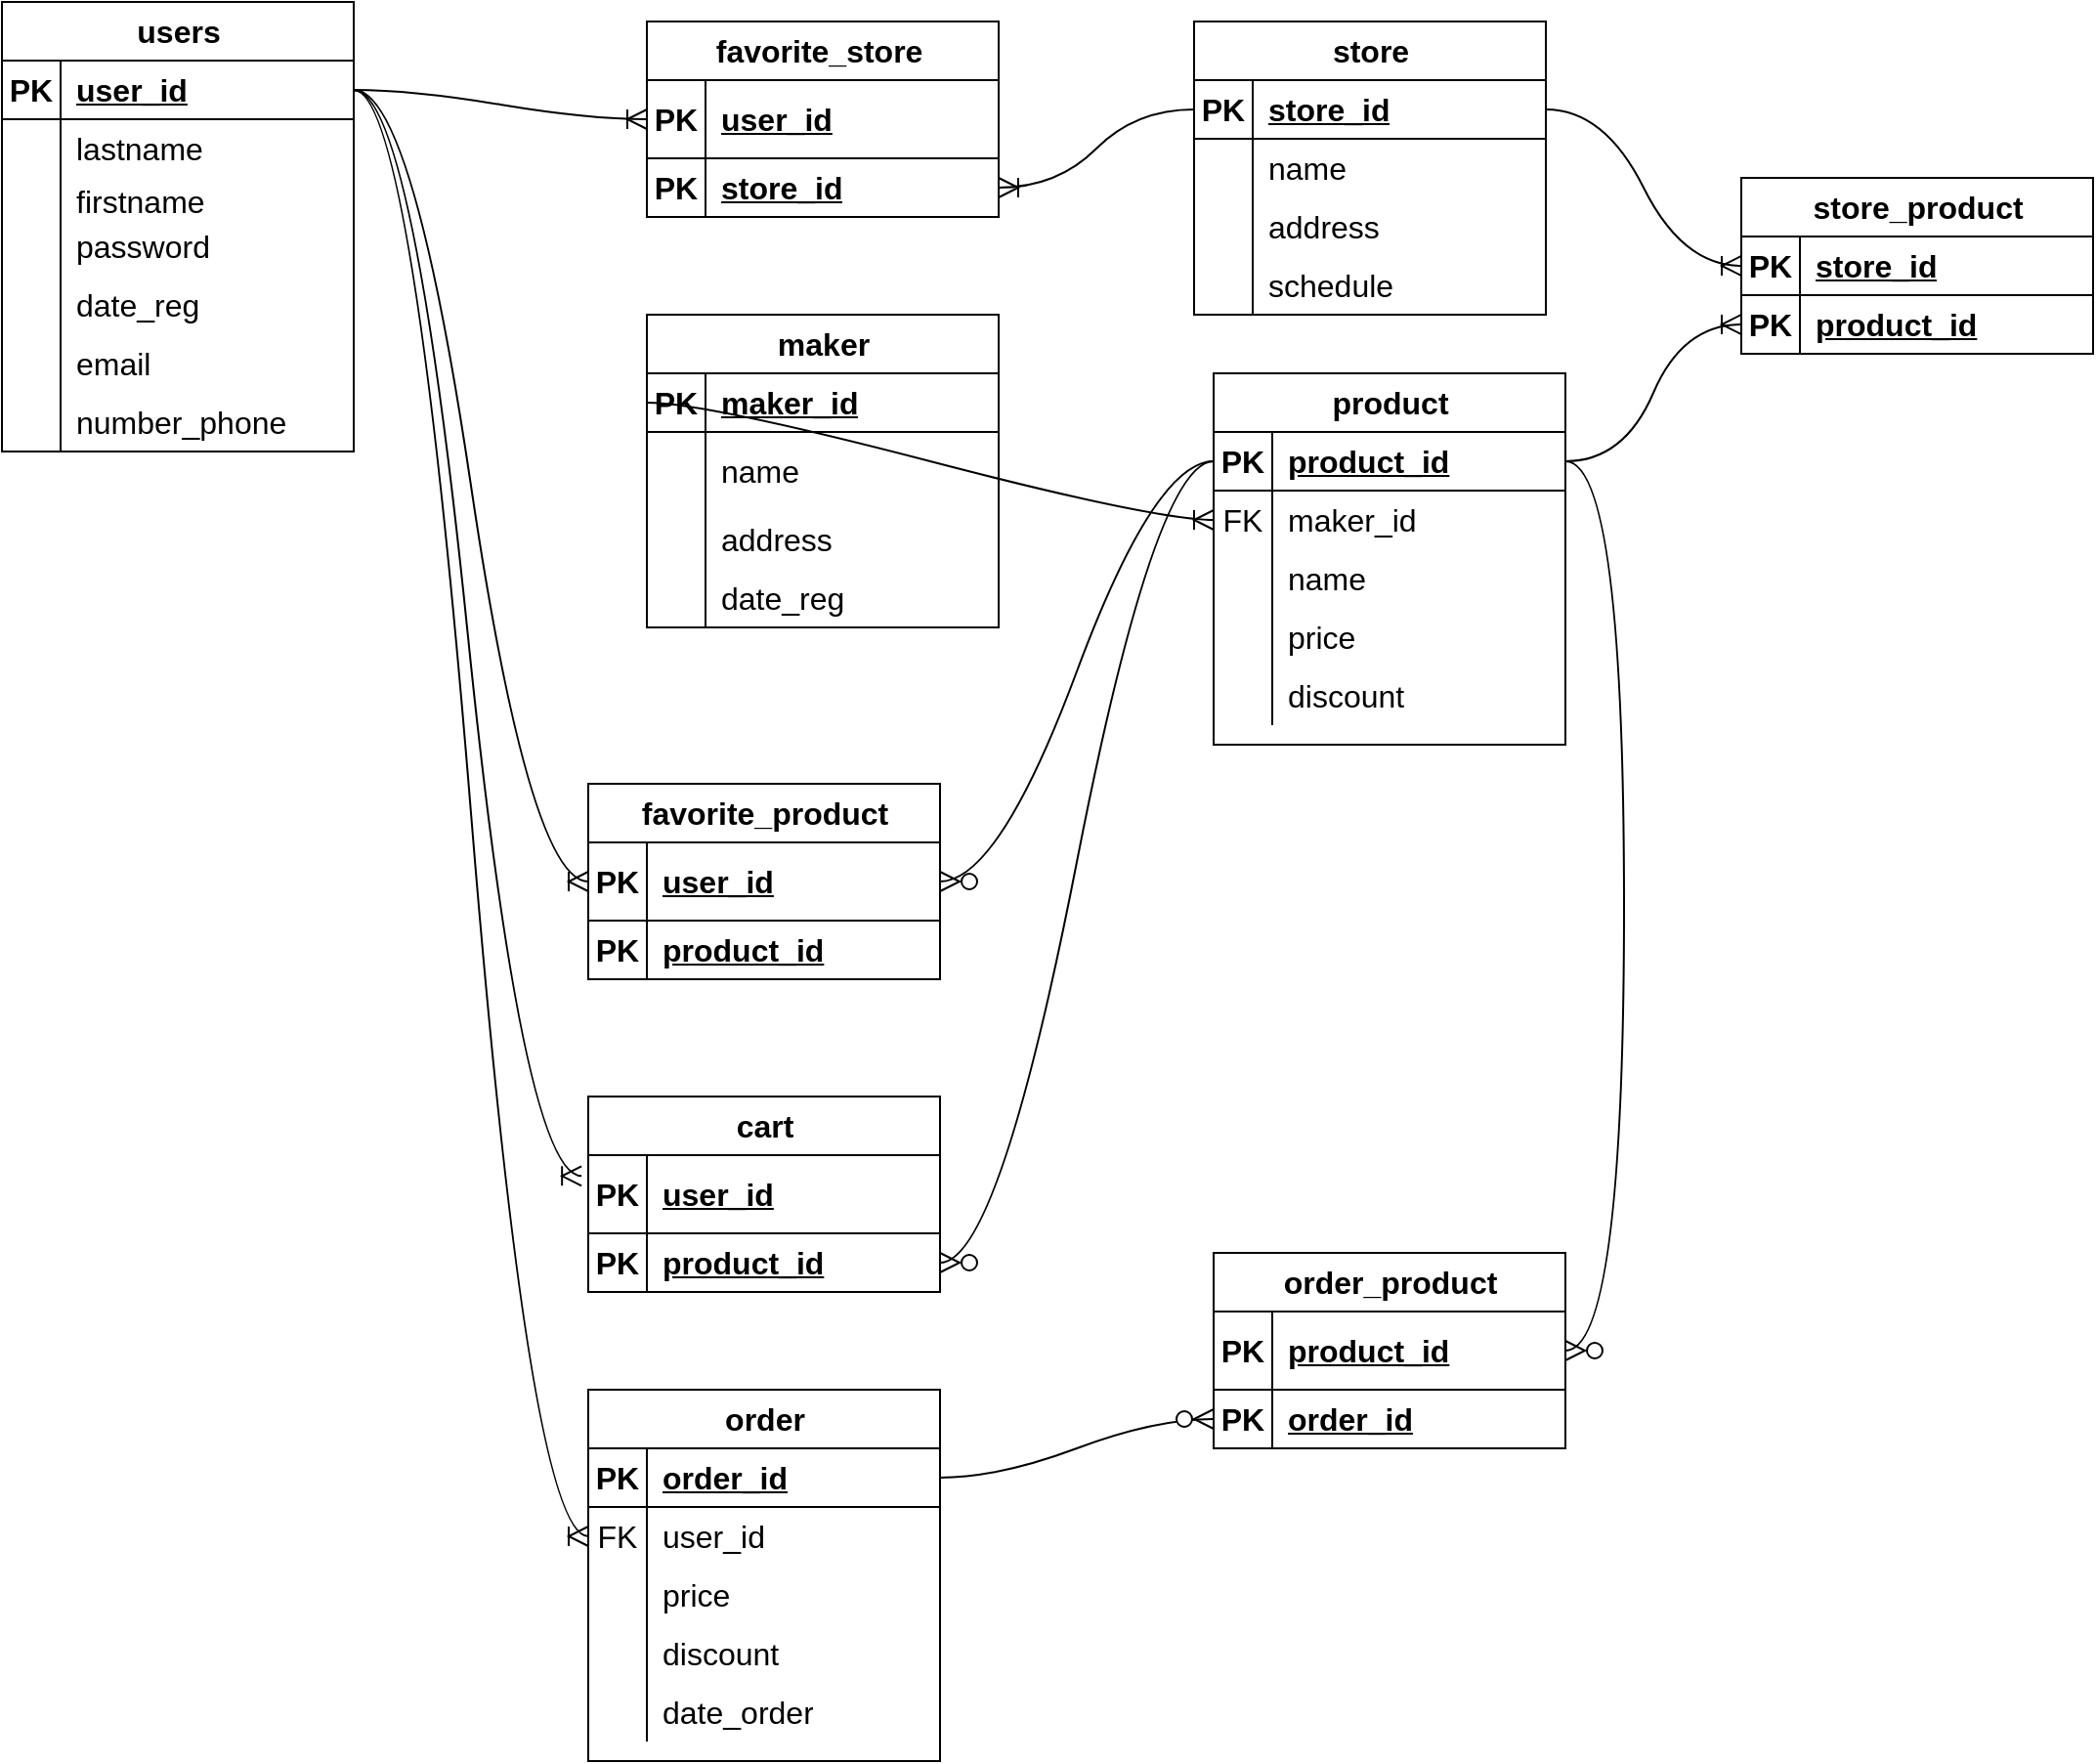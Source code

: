 <mxfile version="23.0.2" type="github">
  <diagram name="Страница — 1" id="n2RdH1B4QRJ-lvapgqqn">
    <mxGraphModel dx="1267" dy="1072" grid="1" gridSize="10" guides="1" tooltips="1" connect="1" arrows="1" fold="1" page="0" pageScale="1" pageWidth="827" pageHeight="1169" math="1" shadow="0">
      <root>
        <mxCell id="0" />
        <mxCell id="1" parent="0" />
        <mxCell id="QqL847LJqmFe5my0Tir4-27" value="users" style="shape=table;startSize=30;container=1;collapsible=1;childLayout=tableLayout;fixedRows=1;rowLines=0;fontStyle=1;align=center;resizeLast=1;html=1;fontSize=16;" vertex="1" parent="1">
          <mxGeometry x="-230" y="-210" width="180" height="230" as="geometry" />
        </mxCell>
        <mxCell id="QqL847LJqmFe5my0Tir4-28" value="" style="shape=tableRow;horizontal=0;startSize=0;swimlaneHead=0;swimlaneBody=0;fillColor=none;collapsible=0;dropTarget=0;points=[[0,0.5],[1,0.5]];portConstraint=eastwest;top=0;left=0;right=0;bottom=1;fontSize=16;" vertex="1" parent="QqL847LJqmFe5my0Tir4-27">
          <mxGeometry y="30" width="180" height="30" as="geometry" />
        </mxCell>
        <mxCell id="QqL847LJqmFe5my0Tir4-29" value="PK" style="shape=partialRectangle;connectable=0;fillColor=none;top=0;left=0;bottom=0;right=0;fontStyle=1;overflow=hidden;whiteSpace=wrap;html=1;fontSize=16;" vertex="1" parent="QqL847LJqmFe5my0Tir4-28">
          <mxGeometry width="30" height="30" as="geometry">
            <mxRectangle width="30" height="30" as="alternateBounds" />
          </mxGeometry>
        </mxCell>
        <mxCell id="QqL847LJqmFe5my0Tir4-30" value="user_id" style="shape=partialRectangle;connectable=0;fillColor=none;top=0;left=0;bottom=0;right=0;align=left;spacingLeft=6;fontStyle=5;overflow=hidden;whiteSpace=wrap;html=1;fontSize=16;" vertex="1" parent="QqL847LJqmFe5my0Tir4-28">
          <mxGeometry x="30" width="150" height="30" as="geometry">
            <mxRectangle width="150" height="30" as="alternateBounds" />
          </mxGeometry>
        </mxCell>
        <mxCell id="QqL847LJqmFe5my0Tir4-31" value="" style="shape=tableRow;horizontal=0;startSize=0;swimlaneHead=0;swimlaneBody=0;fillColor=none;collapsible=0;dropTarget=0;points=[[0,0.5],[1,0.5]];portConstraint=eastwest;top=0;left=0;right=0;bottom=0;fontSize=16;" vertex="1" parent="QqL847LJqmFe5my0Tir4-27">
          <mxGeometry y="60" width="180" height="30" as="geometry" />
        </mxCell>
        <mxCell id="QqL847LJqmFe5my0Tir4-32" value="" style="shape=partialRectangle;connectable=0;fillColor=none;top=0;left=0;bottom=0;right=0;editable=1;overflow=hidden;whiteSpace=wrap;html=1;fontSize=16;" vertex="1" parent="QqL847LJqmFe5my0Tir4-31">
          <mxGeometry width="30" height="30" as="geometry">
            <mxRectangle width="30" height="30" as="alternateBounds" />
          </mxGeometry>
        </mxCell>
        <mxCell id="QqL847LJqmFe5my0Tir4-33" value="lastname" style="shape=partialRectangle;connectable=0;fillColor=none;top=0;left=0;bottom=0;right=0;align=left;spacingLeft=6;overflow=hidden;whiteSpace=wrap;html=1;fontSize=16;" vertex="1" parent="QqL847LJqmFe5my0Tir4-31">
          <mxGeometry x="30" width="150" height="30" as="geometry">
            <mxRectangle width="150" height="30" as="alternateBounds" />
          </mxGeometry>
        </mxCell>
        <mxCell id="QqL847LJqmFe5my0Tir4-34" value="" style="shape=tableRow;horizontal=0;startSize=0;swimlaneHead=0;swimlaneBody=0;fillColor=none;collapsible=0;dropTarget=0;points=[[0,0.5],[1,0.5]];portConstraint=eastwest;top=0;left=0;right=0;bottom=0;fontSize=16;" vertex="1" parent="QqL847LJqmFe5my0Tir4-27">
          <mxGeometry y="90" width="180" height="20" as="geometry" />
        </mxCell>
        <mxCell id="QqL847LJqmFe5my0Tir4-35" value="" style="shape=partialRectangle;connectable=0;fillColor=none;top=0;left=0;bottom=0;right=0;editable=1;overflow=hidden;whiteSpace=wrap;html=1;fontSize=16;" vertex="1" parent="QqL847LJqmFe5my0Tir4-34">
          <mxGeometry width="30" height="20" as="geometry">
            <mxRectangle width="30" height="20" as="alternateBounds" />
          </mxGeometry>
        </mxCell>
        <mxCell id="QqL847LJqmFe5my0Tir4-36" value="firstname" style="shape=partialRectangle;connectable=0;fillColor=none;top=0;left=0;bottom=0;right=0;align=left;spacingLeft=6;overflow=hidden;whiteSpace=wrap;html=1;fontSize=16;" vertex="1" parent="QqL847LJqmFe5my0Tir4-34">
          <mxGeometry x="30" width="150" height="20" as="geometry">
            <mxRectangle width="150" height="20" as="alternateBounds" />
          </mxGeometry>
        </mxCell>
        <mxCell id="QqL847LJqmFe5my0Tir4-37" value="" style="shape=tableRow;horizontal=0;startSize=0;swimlaneHead=0;swimlaneBody=0;fillColor=none;collapsible=0;dropTarget=0;points=[[0,0.5],[1,0.5]];portConstraint=eastwest;top=0;left=0;right=0;bottom=0;fontSize=16;" vertex="1" parent="QqL847LJqmFe5my0Tir4-27">
          <mxGeometry y="110" width="180" height="30" as="geometry" />
        </mxCell>
        <mxCell id="QqL847LJqmFe5my0Tir4-38" value="" style="shape=partialRectangle;connectable=0;fillColor=none;top=0;left=0;bottom=0;right=0;editable=1;overflow=hidden;whiteSpace=wrap;html=1;fontSize=16;" vertex="1" parent="QqL847LJqmFe5my0Tir4-37">
          <mxGeometry width="30" height="30" as="geometry">
            <mxRectangle width="30" height="30" as="alternateBounds" />
          </mxGeometry>
        </mxCell>
        <mxCell id="QqL847LJqmFe5my0Tir4-39" value="password" style="shape=partialRectangle;connectable=0;fillColor=none;top=0;left=0;bottom=0;right=0;align=left;spacingLeft=6;overflow=hidden;whiteSpace=wrap;html=1;fontSize=16;" vertex="1" parent="QqL847LJqmFe5my0Tir4-37">
          <mxGeometry x="30" width="150" height="30" as="geometry">
            <mxRectangle width="150" height="30" as="alternateBounds" />
          </mxGeometry>
        </mxCell>
        <mxCell id="QqL847LJqmFe5my0Tir4-40" value="" style="shape=tableRow;horizontal=0;startSize=0;swimlaneHead=0;swimlaneBody=0;fillColor=none;collapsible=0;dropTarget=0;points=[[0,0.5],[1,0.5]];portConstraint=eastwest;top=0;left=0;right=0;bottom=0;fontSize=16;" vertex="1" parent="QqL847LJqmFe5my0Tir4-27">
          <mxGeometry y="140" width="180" height="30" as="geometry" />
        </mxCell>
        <mxCell id="QqL847LJqmFe5my0Tir4-41" value="" style="shape=partialRectangle;connectable=0;fillColor=none;top=0;left=0;bottom=0;right=0;editable=1;overflow=hidden;whiteSpace=wrap;html=1;fontSize=16;" vertex="1" parent="QqL847LJqmFe5my0Tir4-40">
          <mxGeometry width="30" height="30" as="geometry">
            <mxRectangle width="30" height="30" as="alternateBounds" />
          </mxGeometry>
        </mxCell>
        <mxCell id="QqL847LJqmFe5my0Tir4-42" value="date_reg" style="shape=partialRectangle;connectable=0;fillColor=none;top=0;left=0;bottom=0;right=0;align=left;spacingLeft=6;overflow=hidden;whiteSpace=wrap;html=1;fontSize=16;" vertex="1" parent="QqL847LJqmFe5my0Tir4-40">
          <mxGeometry x="30" width="150" height="30" as="geometry">
            <mxRectangle width="150" height="30" as="alternateBounds" />
          </mxGeometry>
        </mxCell>
        <mxCell id="QqL847LJqmFe5my0Tir4-43" value="" style="shape=tableRow;horizontal=0;startSize=0;swimlaneHead=0;swimlaneBody=0;fillColor=none;collapsible=0;dropTarget=0;points=[[0,0.5],[1,0.5]];portConstraint=eastwest;top=0;left=0;right=0;bottom=0;fontSize=16;" vertex="1" parent="QqL847LJqmFe5my0Tir4-27">
          <mxGeometry y="170" width="180" height="30" as="geometry" />
        </mxCell>
        <mxCell id="QqL847LJqmFe5my0Tir4-44" value="" style="shape=partialRectangle;connectable=0;fillColor=none;top=0;left=0;bottom=0;right=0;editable=1;overflow=hidden;whiteSpace=wrap;html=1;fontSize=16;" vertex="1" parent="QqL847LJqmFe5my0Tir4-43">
          <mxGeometry width="30" height="30" as="geometry">
            <mxRectangle width="30" height="30" as="alternateBounds" />
          </mxGeometry>
        </mxCell>
        <mxCell id="QqL847LJqmFe5my0Tir4-45" value="email" style="shape=partialRectangle;connectable=0;fillColor=none;top=0;left=0;bottom=0;right=0;align=left;spacingLeft=6;overflow=hidden;whiteSpace=wrap;html=1;fontSize=16;" vertex="1" parent="QqL847LJqmFe5my0Tir4-43">
          <mxGeometry x="30" width="150" height="30" as="geometry">
            <mxRectangle width="150" height="30" as="alternateBounds" />
          </mxGeometry>
        </mxCell>
        <mxCell id="QqL847LJqmFe5my0Tir4-46" value="" style="shape=tableRow;horizontal=0;startSize=0;swimlaneHead=0;swimlaneBody=0;fillColor=none;collapsible=0;dropTarget=0;points=[[0,0.5],[1,0.5]];portConstraint=eastwest;top=0;left=0;right=0;bottom=0;fontSize=16;" vertex="1" parent="QqL847LJqmFe5my0Tir4-27">
          <mxGeometry y="200" width="180" height="30" as="geometry" />
        </mxCell>
        <mxCell id="QqL847LJqmFe5my0Tir4-47" value="" style="shape=partialRectangle;connectable=0;fillColor=none;top=0;left=0;bottom=0;right=0;editable=1;overflow=hidden;whiteSpace=wrap;html=1;fontSize=16;" vertex="1" parent="QqL847LJqmFe5my0Tir4-46">
          <mxGeometry width="30" height="30" as="geometry">
            <mxRectangle width="30" height="30" as="alternateBounds" />
          </mxGeometry>
        </mxCell>
        <mxCell id="QqL847LJqmFe5my0Tir4-48" value="number_phone" style="shape=partialRectangle;connectable=0;fillColor=none;top=0;left=0;bottom=0;right=0;align=left;spacingLeft=6;overflow=hidden;whiteSpace=wrap;html=1;fontSize=16;" vertex="1" parent="QqL847LJqmFe5my0Tir4-46">
          <mxGeometry x="30" width="150" height="30" as="geometry">
            <mxRectangle width="150" height="30" as="alternateBounds" />
          </mxGeometry>
        </mxCell>
        <mxCell id="QqL847LJqmFe5my0Tir4-49" value="favorite_store&amp;nbsp;" style="shape=table;startSize=30;container=1;collapsible=1;childLayout=tableLayout;fixedRows=1;rowLines=0;fontStyle=1;align=center;resizeLast=1;html=1;fontSize=16;" vertex="1" parent="1">
          <mxGeometry x="100" y="-200" width="180" height="100" as="geometry" />
        </mxCell>
        <mxCell id="QqL847LJqmFe5my0Tir4-50" value="" style="shape=tableRow;horizontal=0;startSize=0;swimlaneHead=0;swimlaneBody=0;fillColor=none;collapsible=0;dropTarget=0;points=[[0,0.5],[1,0.5]];portConstraint=eastwest;top=0;left=0;right=0;bottom=1;fontSize=16;" vertex="1" parent="QqL847LJqmFe5my0Tir4-49">
          <mxGeometry y="30" width="180" height="40" as="geometry" />
        </mxCell>
        <mxCell id="QqL847LJqmFe5my0Tir4-51" value="PK" style="shape=partialRectangle;connectable=0;fillColor=none;top=0;left=0;bottom=0;right=0;fontStyle=1;overflow=hidden;whiteSpace=wrap;html=1;fontSize=16;" vertex="1" parent="QqL847LJqmFe5my0Tir4-50">
          <mxGeometry width="30" height="40" as="geometry">
            <mxRectangle width="30" height="40" as="alternateBounds" />
          </mxGeometry>
        </mxCell>
        <mxCell id="QqL847LJqmFe5my0Tir4-52" value="user_id" style="shape=partialRectangle;connectable=0;fillColor=none;top=0;left=0;bottom=0;right=0;align=left;spacingLeft=6;fontStyle=5;overflow=hidden;whiteSpace=wrap;html=1;fontSize=16;" vertex="1" parent="QqL847LJqmFe5my0Tir4-50">
          <mxGeometry x="30" width="150" height="40" as="geometry">
            <mxRectangle width="150" height="40" as="alternateBounds" />
          </mxGeometry>
        </mxCell>
        <mxCell id="QqL847LJqmFe5my0Tir4-62" value="" style="shape=tableRow;horizontal=0;startSize=0;swimlaneHead=0;swimlaneBody=0;fillColor=none;collapsible=0;dropTarget=0;points=[[0,0.5],[1,0.5]];portConstraint=eastwest;top=0;left=0;right=0;bottom=1;fontSize=16;" vertex="1" parent="QqL847LJqmFe5my0Tir4-49">
          <mxGeometry y="70" width="180" height="30" as="geometry" />
        </mxCell>
        <mxCell id="QqL847LJqmFe5my0Tir4-63" value="PK" style="shape=partialRectangle;connectable=0;fillColor=none;top=0;left=0;bottom=0;right=0;fontStyle=1;overflow=hidden;whiteSpace=wrap;html=1;fontSize=16;" vertex="1" parent="QqL847LJqmFe5my0Tir4-62">
          <mxGeometry width="30" height="30" as="geometry">
            <mxRectangle width="30" height="30" as="alternateBounds" />
          </mxGeometry>
        </mxCell>
        <mxCell id="QqL847LJqmFe5my0Tir4-64" value="store_id" style="shape=partialRectangle;connectable=0;fillColor=none;top=0;left=0;bottom=0;right=0;align=left;spacingLeft=6;fontStyle=5;overflow=hidden;whiteSpace=wrap;html=1;fontSize=16;" vertex="1" parent="QqL847LJqmFe5my0Tir4-62">
          <mxGeometry x="30" width="150" height="30" as="geometry">
            <mxRectangle width="150" height="30" as="alternateBounds" />
          </mxGeometry>
        </mxCell>
        <mxCell id="QqL847LJqmFe5my0Tir4-151" value="favorite_product" style="shape=table;startSize=30;container=1;collapsible=1;childLayout=tableLayout;fixedRows=1;rowLines=0;fontStyle=1;align=center;resizeLast=1;html=1;fontSize=16;" vertex="1" parent="1">
          <mxGeometry x="70" y="190" width="180" height="100" as="geometry" />
        </mxCell>
        <mxCell id="QqL847LJqmFe5my0Tir4-152" value="" style="shape=tableRow;horizontal=0;startSize=0;swimlaneHead=0;swimlaneBody=0;fillColor=none;collapsible=0;dropTarget=0;points=[[0,0.5],[1,0.5]];portConstraint=eastwest;top=0;left=0;right=0;bottom=1;fontSize=16;" vertex="1" parent="QqL847LJqmFe5my0Tir4-151">
          <mxGeometry y="30" width="180" height="40" as="geometry" />
        </mxCell>
        <mxCell id="QqL847LJqmFe5my0Tir4-153" value="PK" style="shape=partialRectangle;connectable=0;fillColor=none;top=0;left=0;bottom=0;right=0;fontStyle=1;overflow=hidden;whiteSpace=wrap;html=1;fontSize=16;" vertex="1" parent="QqL847LJqmFe5my0Tir4-152">
          <mxGeometry width="30" height="40" as="geometry">
            <mxRectangle width="30" height="40" as="alternateBounds" />
          </mxGeometry>
        </mxCell>
        <mxCell id="QqL847LJqmFe5my0Tir4-154" value="user_id" style="shape=partialRectangle;connectable=0;fillColor=none;top=0;left=0;bottom=0;right=0;align=left;spacingLeft=6;fontStyle=5;overflow=hidden;whiteSpace=wrap;html=1;fontSize=16;" vertex="1" parent="QqL847LJqmFe5my0Tir4-152">
          <mxGeometry x="30" width="150" height="40" as="geometry">
            <mxRectangle width="150" height="40" as="alternateBounds" />
          </mxGeometry>
        </mxCell>
        <mxCell id="QqL847LJqmFe5my0Tir4-155" value="" style="shape=tableRow;horizontal=0;startSize=0;swimlaneHead=0;swimlaneBody=0;fillColor=none;collapsible=0;dropTarget=0;points=[[0,0.5],[1,0.5]];portConstraint=eastwest;top=0;left=0;right=0;bottom=1;fontSize=16;" vertex="1" parent="QqL847LJqmFe5my0Tir4-151">
          <mxGeometry y="70" width="180" height="30" as="geometry" />
        </mxCell>
        <mxCell id="QqL847LJqmFe5my0Tir4-156" value="PK" style="shape=partialRectangle;connectable=0;fillColor=none;top=0;left=0;bottom=0;right=0;fontStyle=1;overflow=hidden;whiteSpace=wrap;html=1;fontSize=16;" vertex="1" parent="QqL847LJqmFe5my0Tir4-155">
          <mxGeometry width="30" height="30" as="geometry">
            <mxRectangle width="30" height="30" as="alternateBounds" />
          </mxGeometry>
        </mxCell>
        <mxCell id="QqL847LJqmFe5my0Tir4-157" value="product_id" style="shape=partialRectangle;connectable=0;fillColor=none;top=0;left=0;bottom=0;right=0;align=left;spacingLeft=6;fontStyle=5;overflow=hidden;whiteSpace=wrap;html=1;fontSize=16;" vertex="1" parent="QqL847LJqmFe5my0Tir4-155">
          <mxGeometry x="30" width="150" height="30" as="geometry">
            <mxRectangle width="150" height="30" as="alternateBounds" />
          </mxGeometry>
        </mxCell>
        <mxCell id="QqL847LJqmFe5my0Tir4-195" value="order_product" style="shape=table;startSize=30;container=1;collapsible=1;childLayout=tableLayout;fixedRows=1;rowLines=0;fontStyle=1;align=center;resizeLast=1;html=1;fontSize=16;" vertex="1" parent="1">
          <mxGeometry x="390" y="430" width="180" height="100" as="geometry" />
        </mxCell>
        <mxCell id="QqL847LJqmFe5my0Tir4-196" value="" style="shape=tableRow;horizontal=0;startSize=0;swimlaneHead=0;swimlaneBody=0;fillColor=none;collapsible=0;dropTarget=0;points=[[0,0.5],[1,0.5]];portConstraint=eastwest;top=0;left=0;right=0;bottom=1;fontSize=16;" vertex="1" parent="QqL847LJqmFe5my0Tir4-195">
          <mxGeometry y="30" width="180" height="40" as="geometry" />
        </mxCell>
        <mxCell id="QqL847LJqmFe5my0Tir4-197" value="PK" style="shape=partialRectangle;connectable=0;fillColor=none;top=0;left=0;bottom=0;right=0;fontStyle=1;overflow=hidden;whiteSpace=wrap;html=1;fontSize=16;" vertex="1" parent="QqL847LJqmFe5my0Tir4-196">
          <mxGeometry width="30" height="40" as="geometry">
            <mxRectangle width="30" height="40" as="alternateBounds" />
          </mxGeometry>
        </mxCell>
        <mxCell id="QqL847LJqmFe5my0Tir4-198" value="product_id" style="shape=partialRectangle;connectable=0;fillColor=none;top=0;left=0;bottom=0;right=0;align=left;spacingLeft=6;fontStyle=5;overflow=hidden;whiteSpace=wrap;html=1;fontSize=16;" vertex="1" parent="QqL847LJqmFe5my0Tir4-196">
          <mxGeometry x="30" width="150" height="40" as="geometry">
            <mxRectangle width="150" height="40" as="alternateBounds" />
          </mxGeometry>
        </mxCell>
        <mxCell id="QqL847LJqmFe5my0Tir4-199" value="" style="shape=tableRow;horizontal=0;startSize=0;swimlaneHead=0;swimlaneBody=0;fillColor=none;collapsible=0;dropTarget=0;points=[[0,0.5],[1,0.5]];portConstraint=eastwest;top=0;left=0;right=0;bottom=1;fontSize=16;" vertex="1" parent="QqL847LJqmFe5my0Tir4-195">
          <mxGeometry y="70" width="180" height="30" as="geometry" />
        </mxCell>
        <mxCell id="QqL847LJqmFe5my0Tir4-200" value="PK" style="shape=partialRectangle;connectable=0;fillColor=none;top=0;left=0;bottom=0;right=0;fontStyle=1;overflow=hidden;whiteSpace=wrap;html=1;fontSize=16;" vertex="1" parent="QqL847LJqmFe5my0Tir4-199">
          <mxGeometry width="30" height="30" as="geometry">
            <mxRectangle width="30" height="30" as="alternateBounds" />
          </mxGeometry>
        </mxCell>
        <mxCell id="QqL847LJqmFe5my0Tir4-201" value="order_id" style="shape=partialRectangle;connectable=0;fillColor=none;top=0;left=0;bottom=0;right=0;align=left;spacingLeft=6;fontStyle=5;overflow=hidden;whiteSpace=wrap;html=1;fontSize=16;" vertex="1" parent="QqL847LJqmFe5my0Tir4-199">
          <mxGeometry x="30" width="150" height="30" as="geometry">
            <mxRectangle width="150" height="30" as="alternateBounds" />
          </mxGeometry>
        </mxCell>
        <mxCell id="QqL847LJqmFe5my0Tir4-158" value="cart" style="shape=table;startSize=30;container=1;collapsible=1;childLayout=tableLayout;fixedRows=1;rowLines=0;fontStyle=1;align=center;resizeLast=1;html=1;fontSize=16;" vertex="1" parent="1">
          <mxGeometry x="70" y="350" width="180" height="100" as="geometry" />
        </mxCell>
        <mxCell id="QqL847LJqmFe5my0Tir4-159" value="" style="shape=tableRow;horizontal=0;startSize=0;swimlaneHead=0;swimlaneBody=0;fillColor=none;collapsible=0;dropTarget=0;points=[[0,0.5],[1,0.5]];portConstraint=eastwest;top=0;left=0;right=0;bottom=1;fontSize=16;" vertex="1" parent="QqL847LJqmFe5my0Tir4-158">
          <mxGeometry y="30" width="180" height="40" as="geometry" />
        </mxCell>
        <mxCell id="QqL847LJqmFe5my0Tir4-160" value="PK" style="shape=partialRectangle;connectable=0;fillColor=none;top=0;left=0;bottom=0;right=0;fontStyle=1;overflow=hidden;whiteSpace=wrap;html=1;fontSize=16;" vertex="1" parent="QqL847LJqmFe5my0Tir4-159">
          <mxGeometry width="30" height="40" as="geometry">
            <mxRectangle width="30" height="40" as="alternateBounds" />
          </mxGeometry>
        </mxCell>
        <mxCell id="QqL847LJqmFe5my0Tir4-161" value="user_id" style="shape=partialRectangle;connectable=0;fillColor=none;top=0;left=0;bottom=0;right=0;align=left;spacingLeft=6;fontStyle=5;overflow=hidden;whiteSpace=wrap;html=1;fontSize=16;" vertex="1" parent="QqL847LJqmFe5my0Tir4-159">
          <mxGeometry x="30" width="150" height="40" as="geometry">
            <mxRectangle width="150" height="40" as="alternateBounds" />
          </mxGeometry>
        </mxCell>
        <mxCell id="QqL847LJqmFe5my0Tir4-162" value="" style="shape=tableRow;horizontal=0;startSize=0;swimlaneHead=0;swimlaneBody=0;fillColor=none;collapsible=0;dropTarget=0;points=[[0,0.5],[1,0.5]];portConstraint=eastwest;top=0;left=0;right=0;bottom=1;fontSize=16;" vertex="1" parent="QqL847LJqmFe5my0Tir4-158">
          <mxGeometry y="70" width="180" height="30" as="geometry" />
        </mxCell>
        <mxCell id="QqL847LJqmFe5my0Tir4-163" value="PK" style="shape=partialRectangle;connectable=0;fillColor=none;top=0;left=0;bottom=0;right=0;fontStyle=1;overflow=hidden;whiteSpace=wrap;html=1;fontSize=16;" vertex="1" parent="QqL847LJqmFe5my0Tir4-162">
          <mxGeometry width="30" height="30" as="geometry">
            <mxRectangle width="30" height="30" as="alternateBounds" />
          </mxGeometry>
        </mxCell>
        <mxCell id="QqL847LJqmFe5my0Tir4-164" value="product_id" style="shape=partialRectangle;connectable=0;fillColor=none;top=0;left=0;bottom=0;right=0;align=left;spacingLeft=6;fontStyle=5;overflow=hidden;whiteSpace=wrap;html=1;fontSize=16;" vertex="1" parent="QqL847LJqmFe5my0Tir4-162">
          <mxGeometry x="30" width="150" height="30" as="geometry">
            <mxRectangle width="150" height="30" as="alternateBounds" />
          </mxGeometry>
        </mxCell>
        <mxCell id="QqL847LJqmFe5my0Tir4-69" value="store" style="shape=table;startSize=30;container=1;collapsible=1;childLayout=tableLayout;fixedRows=1;rowLines=0;fontStyle=1;align=center;resizeLast=1;html=1;fontSize=16;" vertex="1" parent="1">
          <mxGeometry x="380" y="-200" width="180" height="150" as="geometry" />
        </mxCell>
        <mxCell id="QqL847LJqmFe5my0Tir4-70" value="" style="shape=tableRow;horizontal=0;startSize=0;swimlaneHead=0;swimlaneBody=0;fillColor=none;collapsible=0;dropTarget=0;points=[[0,0.5],[1,0.5]];portConstraint=eastwest;top=0;left=0;right=0;bottom=1;fontSize=16;" vertex="1" parent="QqL847LJqmFe5my0Tir4-69">
          <mxGeometry y="30" width="180" height="30" as="geometry" />
        </mxCell>
        <mxCell id="QqL847LJqmFe5my0Tir4-71" value="PK" style="shape=partialRectangle;connectable=0;fillColor=none;top=0;left=0;bottom=0;right=0;fontStyle=1;overflow=hidden;whiteSpace=wrap;html=1;fontSize=16;" vertex="1" parent="QqL847LJqmFe5my0Tir4-70">
          <mxGeometry width="30" height="30" as="geometry">
            <mxRectangle width="30" height="30" as="alternateBounds" />
          </mxGeometry>
        </mxCell>
        <mxCell id="QqL847LJqmFe5my0Tir4-72" value="store_id" style="shape=partialRectangle;connectable=0;fillColor=none;top=0;left=0;bottom=0;right=0;align=left;spacingLeft=6;fontStyle=5;overflow=hidden;whiteSpace=wrap;html=1;fontSize=16;" vertex="1" parent="QqL847LJqmFe5my0Tir4-70">
          <mxGeometry x="30" width="150" height="30" as="geometry">
            <mxRectangle width="150" height="30" as="alternateBounds" />
          </mxGeometry>
        </mxCell>
        <mxCell id="QqL847LJqmFe5my0Tir4-73" value="" style="shape=tableRow;horizontal=0;startSize=0;swimlaneHead=0;swimlaneBody=0;fillColor=none;collapsible=0;dropTarget=0;points=[[0,0.5],[1,0.5]];portConstraint=eastwest;top=0;left=0;right=0;bottom=0;fontSize=16;" vertex="1" parent="QqL847LJqmFe5my0Tir4-69">
          <mxGeometry y="60" width="180" height="30" as="geometry" />
        </mxCell>
        <mxCell id="QqL847LJqmFe5my0Tir4-74" value="" style="shape=partialRectangle;connectable=0;fillColor=none;top=0;left=0;bottom=0;right=0;editable=1;overflow=hidden;whiteSpace=wrap;html=1;fontSize=16;" vertex="1" parent="QqL847LJqmFe5my0Tir4-73">
          <mxGeometry width="30" height="30" as="geometry">
            <mxRectangle width="30" height="30" as="alternateBounds" />
          </mxGeometry>
        </mxCell>
        <mxCell id="QqL847LJqmFe5my0Tir4-75" value="name" style="shape=partialRectangle;connectable=0;fillColor=none;top=0;left=0;bottom=0;right=0;align=left;spacingLeft=6;overflow=hidden;whiteSpace=wrap;html=1;fontSize=16;" vertex="1" parent="QqL847LJqmFe5my0Tir4-73">
          <mxGeometry x="30" width="150" height="30" as="geometry">
            <mxRectangle width="150" height="30" as="alternateBounds" />
          </mxGeometry>
        </mxCell>
        <mxCell id="QqL847LJqmFe5my0Tir4-76" value="" style="shape=tableRow;horizontal=0;startSize=0;swimlaneHead=0;swimlaneBody=0;fillColor=none;collapsible=0;dropTarget=0;points=[[0,0.5],[1,0.5]];portConstraint=eastwest;top=0;left=0;right=0;bottom=0;fontSize=16;" vertex="1" parent="QqL847LJqmFe5my0Tir4-69">
          <mxGeometry y="90" width="180" height="30" as="geometry" />
        </mxCell>
        <mxCell id="QqL847LJqmFe5my0Tir4-77" value="" style="shape=partialRectangle;connectable=0;fillColor=none;top=0;left=0;bottom=0;right=0;editable=1;overflow=hidden;whiteSpace=wrap;html=1;fontSize=16;" vertex="1" parent="QqL847LJqmFe5my0Tir4-76">
          <mxGeometry width="30" height="30" as="geometry">
            <mxRectangle width="30" height="30" as="alternateBounds" />
          </mxGeometry>
        </mxCell>
        <mxCell id="QqL847LJqmFe5my0Tir4-78" value="address" style="shape=partialRectangle;connectable=0;fillColor=none;top=0;left=0;bottom=0;right=0;align=left;spacingLeft=6;overflow=hidden;whiteSpace=wrap;html=1;fontSize=16;" vertex="1" parent="QqL847LJqmFe5my0Tir4-76">
          <mxGeometry x="30" width="150" height="30" as="geometry">
            <mxRectangle width="150" height="30" as="alternateBounds" />
          </mxGeometry>
        </mxCell>
        <mxCell id="QqL847LJqmFe5my0Tir4-79" value="" style="shape=tableRow;horizontal=0;startSize=0;swimlaneHead=0;swimlaneBody=0;fillColor=none;collapsible=0;dropTarget=0;points=[[0,0.5],[1,0.5]];portConstraint=eastwest;top=0;left=0;right=0;bottom=0;fontSize=16;" vertex="1" parent="QqL847LJqmFe5my0Tir4-69">
          <mxGeometry y="120" width="180" height="30" as="geometry" />
        </mxCell>
        <mxCell id="QqL847LJqmFe5my0Tir4-80" value="" style="shape=partialRectangle;connectable=0;fillColor=none;top=0;left=0;bottom=0;right=0;editable=1;overflow=hidden;whiteSpace=wrap;html=1;fontSize=16;" vertex="1" parent="QqL847LJqmFe5my0Tir4-79">
          <mxGeometry width="30" height="30" as="geometry">
            <mxRectangle width="30" height="30" as="alternateBounds" />
          </mxGeometry>
        </mxCell>
        <mxCell id="QqL847LJqmFe5my0Tir4-81" value="schedule" style="shape=partialRectangle;connectable=0;fillColor=none;top=0;left=0;bottom=0;right=0;align=left;spacingLeft=6;overflow=hidden;whiteSpace=wrap;html=1;fontSize=16;" vertex="1" parent="QqL847LJqmFe5my0Tir4-79">
          <mxGeometry x="30" width="150" height="30" as="geometry">
            <mxRectangle width="150" height="30" as="alternateBounds" />
          </mxGeometry>
        </mxCell>
        <mxCell id="QqL847LJqmFe5my0Tir4-86" value="" style="edgeStyle=entityRelationEdgeStyle;fontSize=12;html=1;endArrow=ERoneToMany;rounded=0;startSize=8;endSize=8;curved=1;exitX=0;exitY=0.5;exitDx=0;exitDy=0;entryX=1;entryY=0.5;entryDx=0;entryDy=0;" edge="1" parent="1" source="QqL847LJqmFe5my0Tir4-70" target="QqL847LJqmFe5my0Tir4-62">
          <mxGeometry width="100" height="100" relative="1" as="geometry">
            <mxPoint x="330" y="-165" as="sourcePoint" />
            <mxPoint x="210" y="-320" as="targetPoint" />
            <Array as="points">
              <mxPoint x="370" y="-150" />
            </Array>
          </mxGeometry>
        </mxCell>
        <mxCell id="QqL847LJqmFe5my0Tir4-87" value="" style="edgeStyle=entityRelationEdgeStyle;fontSize=12;html=1;endArrow=ERoneToMany;rounded=0;startSize=8;endSize=8;curved=1;entryX=0;entryY=0.5;entryDx=0;entryDy=0;" edge="1" parent="1" source="QqL847LJqmFe5my0Tir4-28" target="QqL847LJqmFe5my0Tir4-50">
          <mxGeometry width="100" height="100" relative="1" as="geometry">
            <mxPoint x="160" y="-245" as="sourcePoint" />
            <mxPoint x="10" y="-260" as="targetPoint" />
            <Array as="points">
              <mxPoint x="180" y="-320" />
            </Array>
          </mxGeometry>
        </mxCell>
        <mxCell id="QqL847LJqmFe5my0Tir4-167" value="" style="edgeStyle=entityRelationEdgeStyle;fontSize=12;html=1;endArrow=ERoneToMany;rounded=0;startSize=8;endSize=8;curved=1;exitX=1;exitY=0.5;exitDx=0;exitDy=0;entryX=-0.019;entryY=0.266;entryDx=0;entryDy=0;entryPerimeter=0;" edge="1" parent="1" source="QqL847LJqmFe5my0Tir4-28" target="QqL847LJqmFe5my0Tir4-159">
          <mxGeometry width="100" height="100" relative="1" as="geometry">
            <mxPoint x="-40" y="-155" as="sourcePoint" />
            <mxPoint x="30" y="260" as="targetPoint" />
            <Array as="points">
              <mxPoint x="190" y="-310" />
            </Array>
          </mxGeometry>
        </mxCell>
        <mxCell id="QqL847LJqmFe5my0Tir4-193" value="" style="edgeStyle=entityRelationEdgeStyle;fontSize=12;html=1;endArrow=ERoneToMany;rounded=0;startSize=8;endSize=8;curved=1;entryX=0;entryY=0.5;entryDx=0;entryDy=0;" edge="1" parent="1" source="QqL847LJqmFe5my0Tir4-28" target="QqL847LJqmFe5my0Tir4-175">
          <mxGeometry width="100" height="100" relative="1" as="geometry">
            <mxPoint x="-40" y="-155" as="sourcePoint" />
            <mxPoint x="77" y="401" as="targetPoint" />
            <Array as="points">
              <mxPoint x="200" y="-300" />
            </Array>
          </mxGeometry>
        </mxCell>
        <mxCell id="QqL847LJqmFe5my0Tir4-168" value="" style="edgeStyle=entityRelationEdgeStyle;fontSize=12;html=1;endArrow=ERoneToMany;rounded=0;startSize=8;endSize=8;curved=1;entryX=0;entryY=0.5;entryDx=0;entryDy=0;exitX=1;exitY=0.5;exitDx=0;exitDy=0;" edge="1" parent="1" source="QqL847LJqmFe5my0Tir4-28" target="QqL847LJqmFe5my0Tir4-152">
          <mxGeometry width="100" height="100" relative="1" as="geometry">
            <mxPoint x="-30" y="-145" as="sourcePoint" />
            <mxPoint x="120" y="-130" as="targetPoint" />
            <Array as="points">
              <mxPoint x="200" y="-300" />
              <mxPoint x="50" y="250" />
            </Array>
          </mxGeometry>
        </mxCell>
        <mxCell id="QqL847LJqmFe5my0Tir4-88" value="product" style="shape=table;startSize=30;container=1;collapsible=1;childLayout=tableLayout;fixedRows=1;rowLines=0;fontStyle=1;align=center;resizeLast=1;html=1;fontSize=16;" vertex="1" parent="1">
          <mxGeometry x="390" y="-20" width="180" height="190" as="geometry" />
        </mxCell>
        <mxCell id="QqL847LJqmFe5my0Tir4-89" value="" style="shape=tableRow;horizontal=0;startSize=0;swimlaneHead=0;swimlaneBody=0;fillColor=none;collapsible=0;dropTarget=0;points=[[0,0.5],[1,0.5]];portConstraint=eastwest;top=0;left=0;right=0;bottom=1;fontSize=16;" vertex="1" parent="QqL847LJqmFe5my0Tir4-88">
          <mxGeometry y="30" width="180" height="30" as="geometry" />
        </mxCell>
        <mxCell id="QqL847LJqmFe5my0Tir4-90" value="PK" style="shape=partialRectangle;connectable=0;fillColor=none;top=0;left=0;bottom=0;right=0;fontStyle=1;overflow=hidden;whiteSpace=wrap;html=1;fontSize=16;" vertex="1" parent="QqL847LJqmFe5my0Tir4-89">
          <mxGeometry width="30" height="30" as="geometry">
            <mxRectangle width="30" height="30" as="alternateBounds" />
          </mxGeometry>
        </mxCell>
        <mxCell id="QqL847LJqmFe5my0Tir4-91" value="product_id" style="shape=partialRectangle;connectable=0;fillColor=none;top=0;left=0;bottom=0;right=0;align=left;spacingLeft=6;fontStyle=5;overflow=hidden;whiteSpace=wrap;html=1;fontSize=16;" vertex="1" parent="QqL847LJqmFe5my0Tir4-89">
          <mxGeometry x="30" width="150" height="30" as="geometry">
            <mxRectangle width="150" height="30" as="alternateBounds" />
          </mxGeometry>
        </mxCell>
        <mxCell id="QqL847LJqmFe5my0Tir4-114" value="" style="shape=tableRow;horizontal=0;startSize=0;swimlaneHead=0;swimlaneBody=0;fillColor=none;collapsible=0;dropTarget=0;points=[[0,0.5],[1,0.5]];portConstraint=eastwest;top=0;left=0;right=0;bottom=0;fontSize=16;" vertex="1" parent="QqL847LJqmFe5my0Tir4-88">
          <mxGeometry y="60" width="180" height="30" as="geometry" />
        </mxCell>
        <mxCell id="QqL847LJqmFe5my0Tir4-115" value="FK" style="shape=partialRectangle;connectable=0;fillColor=none;top=0;left=0;bottom=0;right=0;fontStyle=0;overflow=hidden;whiteSpace=wrap;html=1;fontSize=16;" vertex="1" parent="QqL847LJqmFe5my0Tir4-114">
          <mxGeometry width="30" height="30" as="geometry">
            <mxRectangle width="30" height="30" as="alternateBounds" />
          </mxGeometry>
        </mxCell>
        <mxCell id="QqL847LJqmFe5my0Tir4-116" value="maker_id" style="shape=partialRectangle;connectable=0;fillColor=none;top=0;left=0;bottom=0;right=0;align=left;spacingLeft=6;fontStyle=0;overflow=hidden;whiteSpace=wrap;html=1;fontSize=16;" vertex="1" parent="QqL847LJqmFe5my0Tir4-114">
          <mxGeometry x="30" width="150" height="30" as="geometry">
            <mxRectangle width="150" height="30" as="alternateBounds" />
          </mxGeometry>
        </mxCell>
        <mxCell id="QqL847LJqmFe5my0Tir4-92" value="" style="shape=tableRow;horizontal=0;startSize=0;swimlaneHead=0;swimlaneBody=0;fillColor=none;collapsible=0;dropTarget=0;points=[[0,0.5],[1,0.5]];portConstraint=eastwest;top=0;left=0;right=0;bottom=0;fontSize=16;" vertex="1" parent="QqL847LJqmFe5my0Tir4-88">
          <mxGeometry y="90" width="180" height="30" as="geometry" />
        </mxCell>
        <mxCell id="QqL847LJqmFe5my0Tir4-93" value="" style="shape=partialRectangle;connectable=0;fillColor=none;top=0;left=0;bottom=0;right=0;editable=1;overflow=hidden;whiteSpace=wrap;html=1;fontSize=16;" vertex="1" parent="QqL847LJqmFe5my0Tir4-92">
          <mxGeometry width="30" height="30" as="geometry">
            <mxRectangle width="30" height="30" as="alternateBounds" />
          </mxGeometry>
        </mxCell>
        <mxCell id="QqL847LJqmFe5my0Tir4-94" value="name" style="shape=partialRectangle;connectable=0;fillColor=none;top=0;left=0;bottom=0;right=0;align=left;spacingLeft=6;overflow=hidden;whiteSpace=wrap;html=1;fontSize=16;" vertex="1" parent="QqL847LJqmFe5my0Tir4-92">
          <mxGeometry x="30" width="150" height="30" as="geometry">
            <mxRectangle width="150" height="30" as="alternateBounds" />
          </mxGeometry>
        </mxCell>
        <mxCell id="QqL847LJqmFe5my0Tir4-95" value="" style="shape=tableRow;horizontal=0;startSize=0;swimlaneHead=0;swimlaneBody=0;fillColor=none;collapsible=0;dropTarget=0;points=[[0,0.5],[1,0.5]];portConstraint=eastwest;top=0;left=0;right=0;bottom=0;fontSize=16;" vertex="1" parent="QqL847LJqmFe5my0Tir4-88">
          <mxGeometry y="120" width="180" height="30" as="geometry" />
        </mxCell>
        <mxCell id="QqL847LJqmFe5my0Tir4-96" value="" style="shape=partialRectangle;connectable=0;fillColor=none;top=0;left=0;bottom=0;right=0;editable=1;overflow=hidden;whiteSpace=wrap;html=1;fontSize=16;" vertex="1" parent="QqL847LJqmFe5my0Tir4-95">
          <mxGeometry width="30" height="30" as="geometry">
            <mxRectangle width="30" height="30" as="alternateBounds" />
          </mxGeometry>
        </mxCell>
        <mxCell id="QqL847LJqmFe5my0Tir4-97" value="price" style="shape=partialRectangle;connectable=0;fillColor=none;top=0;left=0;bottom=0;right=0;align=left;spacingLeft=6;overflow=hidden;whiteSpace=wrap;html=1;fontSize=16;" vertex="1" parent="QqL847LJqmFe5my0Tir4-95">
          <mxGeometry x="30" width="150" height="30" as="geometry">
            <mxRectangle width="150" height="30" as="alternateBounds" />
          </mxGeometry>
        </mxCell>
        <mxCell id="QqL847LJqmFe5my0Tir4-98" value="" style="shape=tableRow;horizontal=0;startSize=0;swimlaneHead=0;swimlaneBody=0;fillColor=none;collapsible=0;dropTarget=0;points=[[0,0.5],[1,0.5]];portConstraint=eastwest;top=0;left=0;right=0;bottom=0;fontSize=16;" vertex="1" parent="QqL847LJqmFe5my0Tir4-88">
          <mxGeometry y="150" width="180" height="30" as="geometry" />
        </mxCell>
        <mxCell id="QqL847LJqmFe5my0Tir4-99" value="" style="shape=partialRectangle;connectable=0;fillColor=none;top=0;left=0;bottom=0;right=0;editable=1;overflow=hidden;whiteSpace=wrap;html=1;fontSize=16;" vertex="1" parent="QqL847LJqmFe5my0Tir4-98">
          <mxGeometry width="30" height="30" as="geometry">
            <mxRectangle width="30" height="30" as="alternateBounds" />
          </mxGeometry>
        </mxCell>
        <mxCell id="QqL847LJqmFe5my0Tir4-100" value="discount" style="shape=partialRectangle;connectable=0;fillColor=none;top=0;left=0;bottom=0;right=0;align=left;spacingLeft=6;overflow=hidden;whiteSpace=wrap;html=1;fontSize=16;" vertex="1" parent="QqL847LJqmFe5my0Tir4-98">
          <mxGeometry x="30" width="150" height="30" as="geometry">
            <mxRectangle width="150" height="30" as="alternateBounds" />
          </mxGeometry>
        </mxCell>
        <mxCell id="QqL847LJqmFe5my0Tir4-171" value="order" style="shape=table;startSize=30;container=1;collapsible=1;childLayout=tableLayout;fixedRows=1;rowLines=0;fontStyle=1;align=center;resizeLast=1;html=1;fontSize=16;" vertex="1" parent="1">
          <mxGeometry x="70" y="500" width="180" height="190" as="geometry" />
        </mxCell>
        <mxCell id="QqL847LJqmFe5my0Tir4-172" value="" style="shape=tableRow;horizontal=0;startSize=0;swimlaneHead=0;swimlaneBody=0;fillColor=none;collapsible=0;dropTarget=0;points=[[0,0.5],[1,0.5]];portConstraint=eastwest;top=0;left=0;right=0;bottom=1;fontSize=16;" vertex="1" parent="QqL847LJqmFe5my0Tir4-171">
          <mxGeometry y="30" width="180" height="30" as="geometry" />
        </mxCell>
        <mxCell id="QqL847LJqmFe5my0Tir4-173" value="PK" style="shape=partialRectangle;connectable=0;fillColor=none;top=0;left=0;bottom=0;right=0;fontStyle=1;overflow=hidden;whiteSpace=wrap;html=1;fontSize=16;" vertex="1" parent="QqL847LJqmFe5my0Tir4-172">
          <mxGeometry width="30" height="30" as="geometry">
            <mxRectangle width="30" height="30" as="alternateBounds" />
          </mxGeometry>
        </mxCell>
        <mxCell id="QqL847LJqmFe5my0Tir4-174" value="order_id" style="shape=partialRectangle;connectable=0;fillColor=none;top=0;left=0;bottom=0;right=0;align=left;spacingLeft=6;fontStyle=5;overflow=hidden;whiteSpace=wrap;html=1;fontSize=16;" vertex="1" parent="QqL847LJqmFe5my0Tir4-172">
          <mxGeometry x="30" width="150" height="30" as="geometry">
            <mxRectangle width="150" height="30" as="alternateBounds" />
          </mxGeometry>
        </mxCell>
        <mxCell id="QqL847LJqmFe5my0Tir4-175" value="" style="shape=tableRow;horizontal=0;startSize=0;swimlaneHead=0;swimlaneBody=0;fillColor=none;collapsible=0;dropTarget=0;points=[[0,0.5],[1,0.5]];portConstraint=eastwest;top=0;left=0;right=0;bottom=0;fontSize=16;" vertex="1" parent="QqL847LJqmFe5my0Tir4-171">
          <mxGeometry y="60" width="180" height="30" as="geometry" />
        </mxCell>
        <mxCell id="QqL847LJqmFe5my0Tir4-176" value="FK" style="shape=partialRectangle;connectable=0;fillColor=none;top=0;left=0;bottom=0;right=0;fontStyle=0;overflow=hidden;whiteSpace=wrap;html=1;fontSize=16;" vertex="1" parent="QqL847LJqmFe5my0Tir4-175">
          <mxGeometry width="30" height="30" as="geometry">
            <mxRectangle width="30" height="30" as="alternateBounds" />
          </mxGeometry>
        </mxCell>
        <mxCell id="QqL847LJqmFe5my0Tir4-177" value="user_id" style="shape=partialRectangle;connectable=0;fillColor=none;top=0;left=0;bottom=0;right=0;align=left;spacingLeft=6;fontStyle=0;overflow=hidden;whiteSpace=wrap;html=1;fontSize=16;" vertex="1" parent="QqL847LJqmFe5my0Tir4-175">
          <mxGeometry x="30" width="150" height="30" as="geometry">
            <mxRectangle width="150" height="30" as="alternateBounds" />
          </mxGeometry>
        </mxCell>
        <mxCell id="QqL847LJqmFe5my0Tir4-181" value="" style="shape=tableRow;horizontal=0;startSize=0;swimlaneHead=0;swimlaneBody=0;fillColor=none;collapsible=0;dropTarget=0;points=[[0,0.5],[1,0.5]];portConstraint=eastwest;top=0;left=0;right=0;bottom=0;fontSize=16;" vertex="1" parent="QqL847LJqmFe5my0Tir4-171">
          <mxGeometry y="90" width="180" height="30" as="geometry" />
        </mxCell>
        <mxCell id="QqL847LJqmFe5my0Tir4-182" value="" style="shape=partialRectangle;connectable=0;fillColor=none;top=0;left=0;bottom=0;right=0;editable=1;overflow=hidden;whiteSpace=wrap;html=1;fontSize=16;" vertex="1" parent="QqL847LJqmFe5my0Tir4-181">
          <mxGeometry width="30" height="30" as="geometry">
            <mxRectangle width="30" height="30" as="alternateBounds" />
          </mxGeometry>
        </mxCell>
        <mxCell id="QqL847LJqmFe5my0Tir4-183" value="price" style="shape=partialRectangle;connectable=0;fillColor=none;top=0;left=0;bottom=0;right=0;align=left;spacingLeft=6;overflow=hidden;whiteSpace=wrap;html=1;fontSize=16;" vertex="1" parent="QqL847LJqmFe5my0Tir4-181">
          <mxGeometry x="30" width="150" height="30" as="geometry">
            <mxRectangle width="150" height="30" as="alternateBounds" />
          </mxGeometry>
        </mxCell>
        <mxCell id="QqL847LJqmFe5my0Tir4-184" value="" style="shape=tableRow;horizontal=0;startSize=0;swimlaneHead=0;swimlaneBody=0;fillColor=none;collapsible=0;dropTarget=0;points=[[0,0.5],[1,0.5]];portConstraint=eastwest;top=0;left=0;right=0;bottom=0;fontSize=16;" vertex="1" parent="QqL847LJqmFe5my0Tir4-171">
          <mxGeometry y="120" width="180" height="30" as="geometry" />
        </mxCell>
        <mxCell id="QqL847LJqmFe5my0Tir4-185" value="" style="shape=partialRectangle;connectable=0;fillColor=none;top=0;left=0;bottom=0;right=0;editable=1;overflow=hidden;whiteSpace=wrap;html=1;fontSize=16;" vertex="1" parent="QqL847LJqmFe5my0Tir4-184">
          <mxGeometry width="30" height="30" as="geometry">
            <mxRectangle width="30" height="30" as="alternateBounds" />
          </mxGeometry>
        </mxCell>
        <mxCell id="QqL847LJqmFe5my0Tir4-186" value="discount" style="shape=partialRectangle;connectable=0;fillColor=none;top=0;left=0;bottom=0;right=0;align=left;spacingLeft=6;overflow=hidden;whiteSpace=wrap;html=1;fontSize=16;" vertex="1" parent="QqL847LJqmFe5my0Tir4-184">
          <mxGeometry x="30" width="150" height="30" as="geometry">
            <mxRectangle width="150" height="30" as="alternateBounds" />
          </mxGeometry>
        </mxCell>
        <mxCell id="QqL847LJqmFe5my0Tir4-187" value="" style="shape=tableRow;horizontal=0;startSize=0;swimlaneHead=0;swimlaneBody=0;fillColor=none;collapsible=0;dropTarget=0;points=[[0,0.5],[1,0.5]];portConstraint=eastwest;top=0;left=0;right=0;bottom=0;fontSize=16;" vertex="1" parent="QqL847LJqmFe5my0Tir4-171">
          <mxGeometry y="150" width="180" height="30" as="geometry" />
        </mxCell>
        <mxCell id="QqL847LJqmFe5my0Tir4-188" value="" style="shape=partialRectangle;connectable=0;fillColor=none;top=0;left=0;bottom=0;right=0;editable=1;overflow=hidden;whiteSpace=wrap;html=1;fontSize=16;" vertex="1" parent="QqL847LJqmFe5my0Tir4-187">
          <mxGeometry width="30" height="30" as="geometry">
            <mxRectangle width="30" height="30" as="alternateBounds" />
          </mxGeometry>
        </mxCell>
        <mxCell id="QqL847LJqmFe5my0Tir4-189" value="date_order" style="shape=partialRectangle;connectable=0;fillColor=none;top=0;left=0;bottom=0;right=0;align=left;spacingLeft=6;overflow=hidden;whiteSpace=wrap;html=1;fontSize=16;" vertex="1" parent="QqL847LJqmFe5my0Tir4-187">
          <mxGeometry x="30" width="150" height="30" as="geometry">
            <mxRectangle width="150" height="30" as="alternateBounds" />
          </mxGeometry>
        </mxCell>
        <mxCell id="QqL847LJqmFe5my0Tir4-101" value="maker" style="shape=table;startSize=30;container=1;collapsible=1;childLayout=tableLayout;fixedRows=1;rowLines=0;fontStyle=1;align=center;resizeLast=1;html=1;fontSize=16;" vertex="1" parent="1">
          <mxGeometry x="100" y="-50" width="180" height="160" as="geometry" />
        </mxCell>
        <mxCell id="QqL847LJqmFe5my0Tir4-102" value="" style="shape=tableRow;horizontal=0;startSize=0;swimlaneHead=0;swimlaneBody=0;fillColor=none;collapsible=0;dropTarget=0;points=[[0,0.5],[1,0.5]];portConstraint=eastwest;top=0;left=0;right=0;bottom=1;fontSize=16;" vertex="1" parent="QqL847LJqmFe5my0Tir4-101">
          <mxGeometry y="30" width="180" height="30" as="geometry" />
        </mxCell>
        <mxCell id="QqL847LJqmFe5my0Tir4-103" value="PK" style="shape=partialRectangle;connectable=0;fillColor=none;top=0;left=0;bottom=0;right=0;fontStyle=1;overflow=hidden;whiteSpace=wrap;html=1;fontSize=16;" vertex="1" parent="QqL847LJqmFe5my0Tir4-102">
          <mxGeometry width="30" height="30" as="geometry">
            <mxRectangle width="30" height="30" as="alternateBounds" />
          </mxGeometry>
        </mxCell>
        <mxCell id="QqL847LJqmFe5my0Tir4-104" value="maker_id" style="shape=partialRectangle;connectable=0;fillColor=none;top=0;left=0;bottom=0;right=0;align=left;spacingLeft=6;fontStyle=5;overflow=hidden;whiteSpace=wrap;html=1;fontSize=16;" vertex="1" parent="QqL847LJqmFe5my0Tir4-102">
          <mxGeometry x="30" width="150" height="30" as="geometry">
            <mxRectangle width="150" height="30" as="alternateBounds" />
          </mxGeometry>
        </mxCell>
        <mxCell id="QqL847LJqmFe5my0Tir4-105" value="" style="shape=tableRow;horizontal=0;startSize=0;swimlaneHead=0;swimlaneBody=0;fillColor=none;collapsible=0;dropTarget=0;points=[[0,0.5],[1,0.5]];portConstraint=eastwest;top=0;left=0;right=0;bottom=0;fontSize=16;" vertex="1" parent="QqL847LJqmFe5my0Tir4-101">
          <mxGeometry y="60" width="180" height="40" as="geometry" />
        </mxCell>
        <mxCell id="QqL847LJqmFe5my0Tir4-106" value="" style="shape=partialRectangle;connectable=0;fillColor=none;top=0;left=0;bottom=0;right=0;editable=1;overflow=hidden;whiteSpace=wrap;html=1;fontSize=16;" vertex="1" parent="QqL847LJqmFe5my0Tir4-105">
          <mxGeometry width="30" height="40" as="geometry">
            <mxRectangle width="30" height="40" as="alternateBounds" />
          </mxGeometry>
        </mxCell>
        <mxCell id="QqL847LJqmFe5my0Tir4-107" value="name" style="shape=partialRectangle;connectable=0;fillColor=none;top=0;left=0;bottom=0;right=0;align=left;spacingLeft=6;overflow=hidden;whiteSpace=wrap;html=1;fontSize=16;" vertex="1" parent="QqL847LJqmFe5my0Tir4-105">
          <mxGeometry x="30" width="150" height="40" as="geometry">
            <mxRectangle width="150" height="40" as="alternateBounds" />
          </mxGeometry>
        </mxCell>
        <mxCell id="QqL847LJqmFe5my0Tir4-108" value="" style="shape=tableRow;horizontal=0;startSize=0;swimlaneHead=0;swimlaneBody=0;fillColor=none;collapsible=0;dropTarget=0;points=[[0,0.5],[1,0.5]];portConstraint=eastwest;top=0;left=0;right=0;bottom=0;fontSize=16;" vertex="1" parent="QqL847LJqmFe5my0Tir4-101">
          <mxGeometry y="100" width="180" height="30" as="geometry" />
        </mxCell>
        <mxCell id="QqL847LJqmFe5my0Tir4-109" value="" style="shape=partialRectangle;connectable=0;fillColor=none;top=0;left=0;bottom=0;right=0;editable=1;overflow=hidden;whiteSpace=wrap;html=1;fontSize=16;" vertex="1" parent="QqL847LJqmFe5my0Tir4-108">
          <mxGeometry width="30" height="30" as="geometry">
            <mxRectangle width="30" height="30" as="alternateBounds" />
          </mxGeometry>
        </mxCell>
        <mxCell id="QqL847LJqmFe5my0Tir4-110" value="address" style="shape=partialRectangle;connectable=0;fillColor=none;top=0;left=0;bottom=0;right=0;align=left;spacingLeft=6;overflow=hidden;whiteSpace=wrap;html=1;fontSize=16;" vertex="1" parent="QqL847LJqmFe5my0Tir4-108">
          <mxGeometry x="30" width="150" height="30" as="geometry">
            <mxRectangle width="150" height="30" as="alternateBounds" />
          </mxGeometry>
        </mxCell>
        <mxCell id="QqL847LJqmFe5my0Tir4-111" value="" style="shape=tableRow;horizontal=0;startSize=0;swimlaneHead=0;swimlaneBody=0;fillColor=none;collapsible=0;dropTarget=0;points=[[0,0.5],[1,0.5]];portConstraint=eastwest;top=0;left=0;right=0;bottom=0;fontSize=16;" vertex="1" parent="QqL847LJqmFe5my0Tir4-101">
          <mxGeometry y="130" width="180" height="30" as="geometry" />
        </mxCell>
        <mxCell id="QqL847LJqmFe5my0Tir4-112" value="" style="shape=partialRectangle;connectable=0;fillColor=none;top=0;left=0;bottom=0;right=0;editable=1;overflow=hidden;whiteSpace=wrap;html=1;fontSize=16;" vertex="1" parent="QqL847LJqmFe5my0Tir4-111">
          <mxGeometry width="30" height="30" as="geometry">
            <mxRectangle width="30" height="30" as="alternateBounds" />
          </mxGeometry>
        </mxCell>
        <mxCell id="QqL847LJqmFe5my0Tir4-113" value="date_reg" style="shape=partialRectangle;connectable=0;fillColor=none;top=0;left=0;bottom=0;right=0;align=left;spacingLeft=6;overflow=hidden;whiteSpace=wrap;html=1;fontSize=16;" vertex="1" parent="QqL847LJqmFe5my0Tir4-111">
          <mxGeometry x="30" width="150" height="30" as="geometry">
            <mxRectangle width="150" height="30" as="alternateBounds" />
          </mxGeometry>
        </mxCell>
        <mxCell id="QqL847LJqmFe5my0Tir4-117" value="store_product" style="shape=table;startSize=30;container=1;collapsible=1;childLayout=tableLayout;fixedRows=1;rowLines=0;fontStyle=1;align=center;resizeLast=1;html=1;fontSize=16;" vertex="1" parent="1">
          <mxGeometry x="660" y="-120" width="180" height="90" as="geometry" />
        </mxCell>
        <mxCell id="QqL847LJqmFe5my0Tir4-118" value="" style="shape=tableRow;horizontal=0;startSize=0;swimlaneHead=0;swimlaneBody=0;fillColor=none;collapsible=0;dropTarget=0;points=[[0,0.5],[1,0.5]];portConstraint=eastwest;top=0;left=0;right=0;bottom=1;fontSize=16;" vertex="1" parent="QqL847LJqmFe5my0Tir4-117">
          <mxGeometry y="30" width="180" height="30" as="geometry" />
        </mxCell>
        <mxCell id="QqL847LJqmFe5my0Tir4-119" value="PK" style="shape=partialRectangle;connectable=0;fillColor=none;top=0;left=0;bottom=0;right=0;fontStyle=1;overflow=hidden;whiteSpace=wrap;html=1;fontSize=16;" vertex="1" parent="QqL847LJqmFe5my0Tir4-118">
          <mxGeometry width="30" height="30" as="geometry">
            <mxRectangle width="30" height="30" as="alternateBounds" />
          </mxGeometry>
        </mxCell>
        <mxCell id="QqL847LJqmFe5my0Tir4-120" value="store_id" style="shape=partialRectangle;connectable=0;fillColor=none;top=0;left=0;bottom=0;right=0;align=left;spacingLeft=6;fontStyle=5;overflow=hidden;whiteSpace=wrap;html=1;fontSize=16;" vertex="1" parent="QqL847LJqmFe5my0Tir4-118">
          <mxGeometry x="30" width="150" height="30" as="geometry">
            <mxRectangle width="150" height="30" as="alternateBounds" />
          </mxGeometry>
        </mxCell>
        <mxCell id="QqL847LJqmFe5my0Tir4-145" value="" style="shape=tableRow;horizontal=0;startSize=0;swimlaneHead=0;swimlaneBody=0;fillColor=none;collapsible=0;dropTarget=0;points=[[0,0.5],[1,0.5]];portConstraint=eastwest;top=0;left=0;right=0;bottom=1;fontSize=16;" vertex="1" parent="QqL847LJqmFe5my0Tir4-117">
          <mxGeometry y="60" width="180" height="30" as="geometry" />
        </mxCell>
        <mxCell id="QqL847LJqmFe5my0Tir4-146" value="PK" style="shape=partialRectangle;connectable=0;fillColor=none;top=0;left=0;bottom=0;right=0;fontStyle=1;overflow=hidden;whiteSpace=wrap;html=1;fontSize=16;" vertex="1" parent="QqL847LJqmFe5my0Tir4-145">
          <mxGeometry width="30" height="30" as="geometry">
            <mxRectangle width="30" height="30" as="alternateBounds" />
          </mxGeometry>
        </mxCell>
        <mxCell id="QqL847LJqmFe5my0Tir4-147" value="product_id" style="shape=partialRectangle;connectable=0;fillColor=none;top=0;left=0;bottom=0;right=0;align=left;spacingLeft=6;fontStyle=5;overflow=hidden;whiteSpace=wrap;html=1;fontSize=16;" vertex="1" parent="QqL847LJqmFe5my0Tir4-145">
          <mxGeometry x="30" width="150" height="30" as="geometry">
            <mxRectangle width="150" height="30" as="alternateBounds" />
          </mxGeometry>
        </mxCell>
        <mxCell id="QqL847LJqmFe5my0Tir4-131" value="" style="edgeStyle=entityRelationEdgeStyle;fontSize=12;html=1;endArrow=ERoneToMany;rounded=0;startSize=8;endSize=8;curved=1;exitX=0;exitY=0.5;exitDx=0;exitDy=0;entryX=0;entryY=0.5;entryDx=0;entryDy=0;" edge="1" parent="1" source="QqL847LJqmFe5my0Tir4-102" target="QqL847LJqmFe5my0Tir4-114">
          <mxGeometry width="100" height="100" relative="1" as="geometry">
            <mxPoint x="340.0" y="250" as="sourcePoint" />
            <mxPoint x="170" y="50" as="targetPoint" />
            <Array as="points">
              <mxPoint x="50" y="-45" />
              <mxPoint x="50" y="-70" />
              <mxPoint x="100" y="20" />
            </Array>
          </mxGeometry>
        </mxCell>
        <mxCell id="QqL847LJqmFe5my0Tir4-148" value="" style="edgeStyle=entityRelationEdgeStyle;fontSize=12;html=1;endArrow=ERoneToMany;rounded=0;startSize=8;endSize=8;curved=1;exitX=1;exitY=0.5;exitDx=0;exitDy=0;entryX=0;entryY=0.5;entryDx=0;entryDy=0;" edge="1" parent="1" source="QqL847LJqmFe5my0Tir4-70" target="QqL847LJqmFe5my0Tir4-118">
          <mxGeometry width="100" height="100" relative="1" as="geometry">
            <mxPoint x="770" y="-170" as="sourcePoint" />
            <mxPoint x="670" y="-250" as="targetPoint" />
          </mxGeometry>
        </mxCell>
        <mxCell id="QqL847LJqmFe5my0Tir4-149" value="" style="edgeStyle=entityRelationEdgeStyle;fontSize=12;html=1;endArrow=ERoneToMany;rounded=0;startSize=8;endSize=8;curved=1;exitX=1;exitY=0.5;exitDx=0;exitDy=0;entryX=0;entryY=0.5;entryDx=0;entryDy=0;" edge="1" parent="1" source="QqL847LJqmFe5my0Tir4-89" target="QqL847LJqmFe5my0Tir4-145">
          <mxGeometry width="100" height="100" relative="1" as="geometry">
            <mxPoint x="760" y="70" as="sourcePoint" />
            <mxPoint x="670" y="140" as="targetPoint" />
          </mxGeometry>
        </mxCell>
        <mxCell id="QqL847LJqmFe5my0Tir4-150" style="edgeStyle=none;curved=1;rounded=0;orthogonalLoop=1;jettySize=auto;html=1;exitX=0.5;exitY=0;exitDx=0;exitDy=0;fontSize=12;startSize=8;endSize=8;" edge="1" parent="1" source="QqL847LJqmFe5my0Tir4-117" target="QqL847LJqmFe5my0Tir4-117">
          <mxGeometry relative="1" as="geometry" />
        </mxCell>
        <mxCell id="QqL847LJqmFe5my0Tir4-169" value="" style="edgeStyle=entityRelationEdgeStyle;fontSize=12;html=1;endArrow=ERzeroToMany;endFill=1;rounded=0;startSize=8;endSize=8;curved=1;entryX=1;entryY=0.5;entryDx=0;entryDy=0;exitX=0;exitY=0.5;exitDx=0;exitDy=0;" edge="1" parent="1" source="QqL847LJqmFe5my0Tir4-89" target="QqL847LJqmFe5my0Tir4-162">
          <mxGeometry width="100" height="100" relative="1" as="geometry">
            <mxPoint x="250" y="210" as="sourcePoint" />
            <mxPoint x="330" y="320" as="targetPoint" />
          </mxGeometry>
        </mxCell>
        <mxCell id="QqL847LJqmFe5my0Tir4-170" value="" style="edgeStyle=entityRelationEdgeStyle;fontSize=12;html=1;endArrow=ERzeroToMany;endFill=1;rounded=0;startSize=8;endSize=8;curved=1;entryX=1;entryY=0.5;entryDx=0;entryDy=0;exitX=0;exitY=0.5;exitDx=0;exitDy=0;" edge="1" parent="1" source="QqL847LJqmFe5my0Tir4-89" target="QqL847LJqmFe5my0Tir4-152">
          <mxGeometry width="100" height="100" relative="1" as="geometry">
            <mxPoint x="399.8" y="108.97" as="sourcePoint" />
            <mxPoint x="240" y="371.03" as="targetPoint" />
          </mxGeometry>
        </mxCell>
        <mxCell id="QqL847LJqmFe5my0Tir4-202" value="" style="edgeStyle=entityRelationEdgeStyle;fontSize=12;html=1;endArrow=ERzeroToMany;endFill=1;rounded=0;startSize=8;endSize=8;curved=1;" edge="1" parent="1" source="QqL847LJqmFe5my0Tir4-89" target="QqL847LJqmFe5my0Tir4-196">
          <mxGeometry width="100" height="100" relative="1" as="geometry">
            <mxPoint x="400" y="240" as="sourcePoint" />
            <mxPoint x="367.3" y="377.06" as="targetPoint" />
            <Array as="points">
              <mxPoint x="340.3" y="67.06" />
            </Array>
          </mxGeometry>
        </mxCell>
        <mxCell id="QqL847LJqmFe5my0Tir4-203" value="" style="edgeStyle=entityRelationEdgeStyle;fontSize=12;html=1;endArrow=ERzeroToMany;endFill=1;rounded=0;startSize=8;endSize=8;curved=1;entryX=0;entryY=0.5;entryDx=0;entryDy=0;exitX=1;exitY=0.5;exitDx=0;exitDy=0;" edge="1" parent="1" source="QqL847LJqmFe5my0Tir4-172" target="QqL847LJqmFe5my0Tir4-199">
          <mxGeometry width="100" height="100" relative="1" as="geometry">
            <mxPoint x="410" y="390" as="sourcePoint" />
            <mxPoint x="510" y="290" as="targetPoint" />
            <Array as="points">
              <mxPoint x="440" y="390" />
            </Array>
          </mxGeometry>
        </mxCell>
      </root>
    </mxGraphModel>
  </diagram>
</mxfile>
